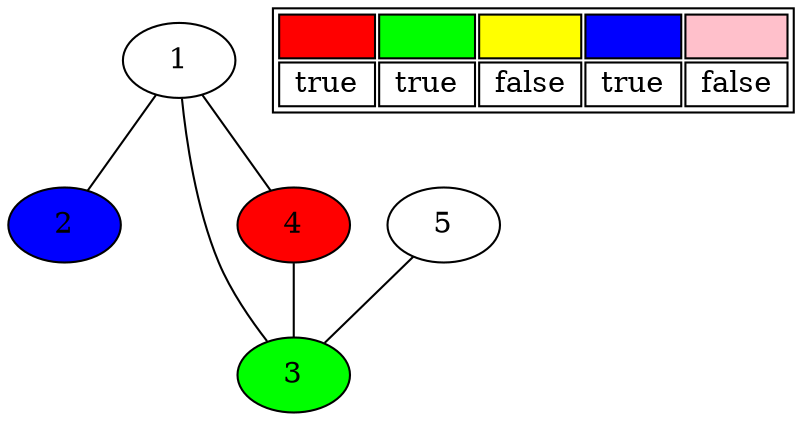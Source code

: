 graph
{
    node [style="filled"]
    node [fillcolor="white"]
    1 -- {2 3 4}
    5 -- {3}
    4 -- 3

    4 [fillcolor="red"]
    2 [fillcolor="blue"]
    3 [fillcolor="green"];

    Used [shape=plain, 
    label=<
        <TABLE>
            <TR>
                <TD bgcolor="red"> </TD>
                <TD bgcolor="green"> </TD>
                <TD bgcolor="yellow"> </TD>
                <TD bgcolor="blue"> </TD>
                <TD bgcolor="pink"> </TD>
            </TR>
            <TR>
                <TD> true </TD>
                <TD> true </TD>
                <TD> false </TD>
                <TD> true </TD>
                <TD> false </TD>
            </TR>
        </TABLE>
        >];

}
